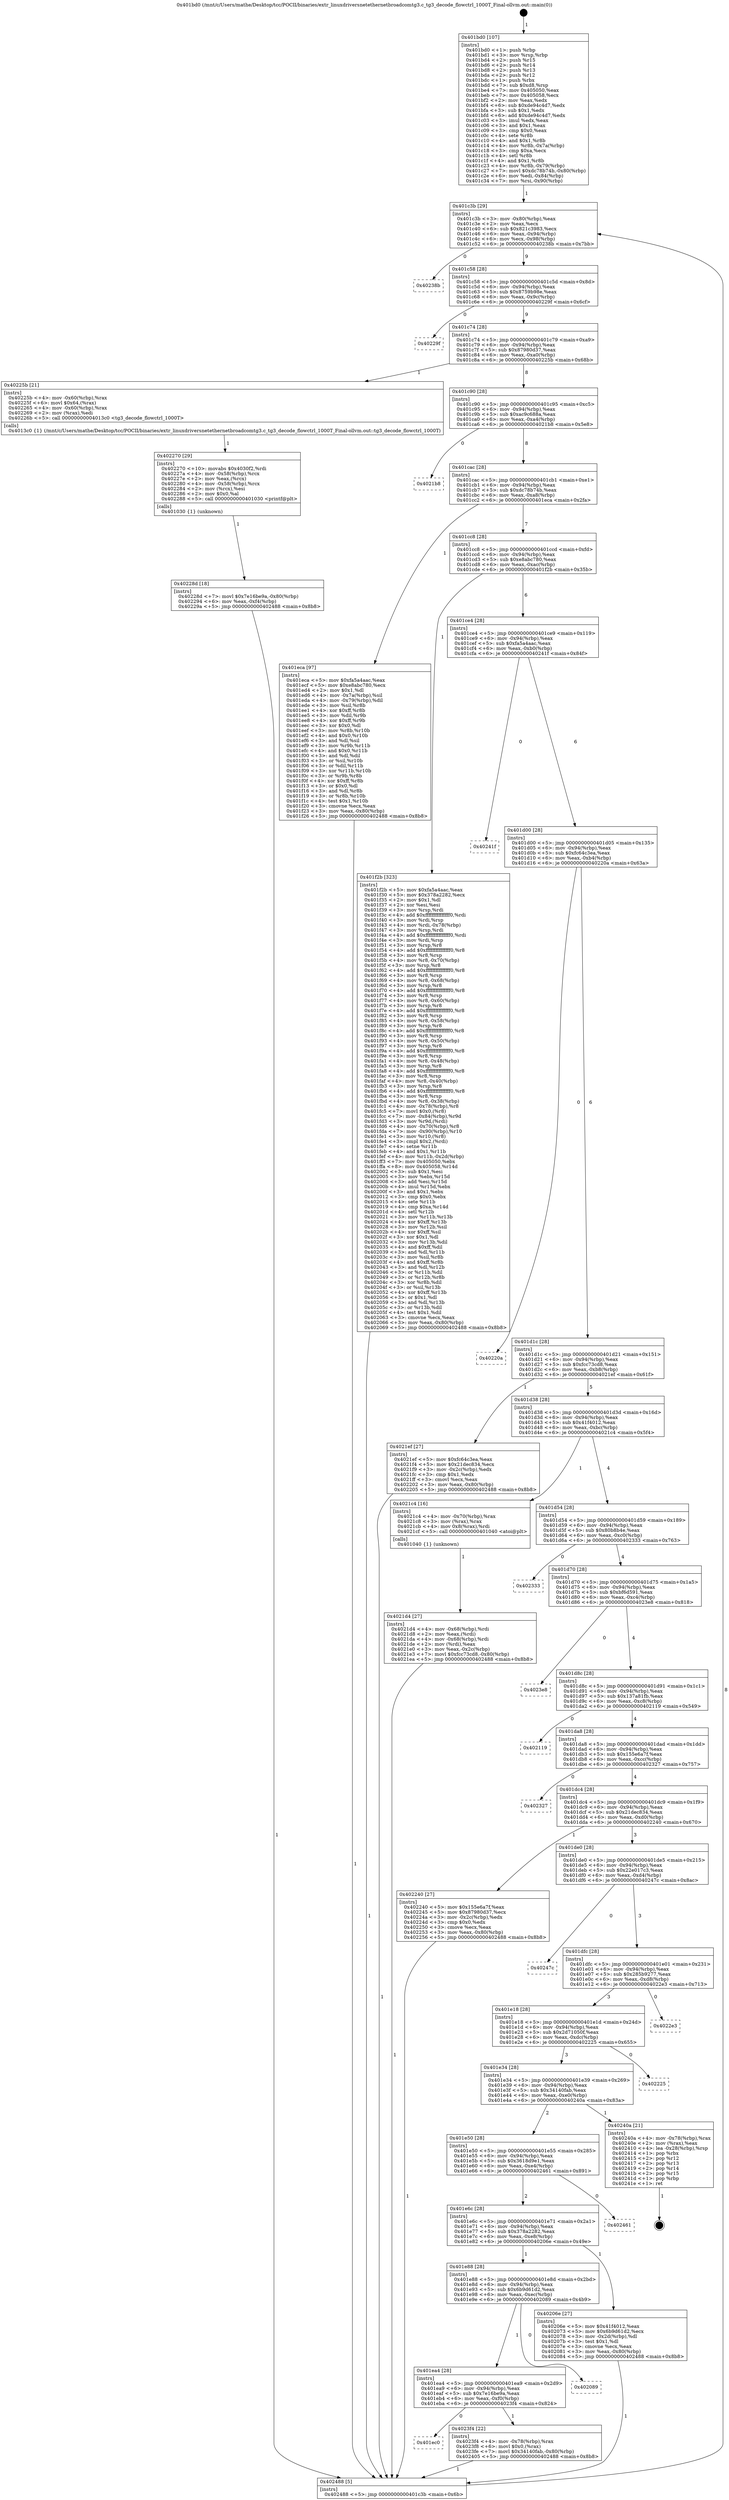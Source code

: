 digraph "0x401bd0" {
  label = "0x401bd0 (/mnt/c/Users/mathe/Desktop/tcc/POCII/binaries/extr_linuxdriversnetethernetbroadcomtg3.c_tg3_decode_flowctrl_1000T_Final-ollvm.out::main(0))"
  labelloc = "t"
  node[shape=record]

  Entry [label="",width=0.3,height=0.3,shape=circle,fillcolor=black,style=filled]
  "0x401c3b" [label="{
     0x401c3b [29]\l
     | [instrs]\l
     &nbsp;&nbsp;0x401c3b \<+3\>: mov -0x80(%rbp),%eax\l
     &nbsp;&nbsp;0x401c3e \<+2\>: mov %eax,%ecx\l
     &nbsp;&nbsp;0x401c40 \<+6\>: sub $0x821c3983,%ecx\l
     &nbsp;&nbsp;0x401c46 \<+6\>: mov %eax,-0x94(%rbp)\l
     &nbsp;&nbsp;0x401c4c \<+6\>: mov %ecx,-0x98(%rbp)\l
     &nbsp;&nbsp;0x401c52 \<+6\>: je 000000000040238b \<main+0x7bb\>\l
  }"]
  "0x40238b" [label="{
     0x40238b\l
  }", style=dashed]
  "0x401c58" [label="{
     0x401c58 [28]\l
     | [instrs]\l
     &nbsp;&nbsp;0x401c58 \<+5\>: jmp 0000000000401c5d \<main+0x8d\>\l
     &nbsp;&nbsp;0x401c5d \<+6\>: mov -0x94(%rbp),%eax\l
     &nbsp;&nbsp;0x401c63 \<+5\>: sub $0x8759b98e,%eax\l
     &nbsp;&nbsp;0x401c68 \<+6\>: mov %eax,-0x9c(%rbp)\l
     &nbsp;&nbsp;0x401c6e \<+6\>: je 000000000040229f \<main+0x6cf\>\l
  }"]
  Exit [label="",width=0.3,height=0.3,shape=circle,fillcolor=black,style=filled,peripheries=2]
  "0x40229f" [label="{
     0x40229f\l
  }", style=dashed]
  "0x401c74" [label="{
     0x401c74 [28]\l
     | [instrs]\l
     &nbsp;&nbsp;0x401c74 \<+5\>: jmp 0000000000401c79 \<main+0xa9\>\l
     &nbsp;&nbsp;0x401c79 \<+6\>: mov -0x94(%rbp),%eax\l
     &nbsp;&nbsp;0x401c7f \<+5\>: sub $0x87980d37,%eax\l
     &nbsp;&nbsp;0x401c84 \<+6\>: mov %eax,-0xa0(%rbp)\l
     &nbsp;&nbsp;0x401c8a \<+6\>: je 000000000040225b \<main+0x68b\>\l
  }"]
  "0x401ec0" [label="{
     0x401ec0\l
  }", style=dashed]
  "0x40225b" [label="{
     0x40225b [21]\l
     | [instrs]\l
     &nbsp;&nbsp;0x40225b \<+4\>: mov -0x60(%rbp),%rax\l
     &nbsp;&nbsp;0x40225f \<+6\>: movl $0x64,(%rax)\l
     &nbsp;&nbsp;0x402265 \<+4\>: mov -0x60(%rbp),%rax\l
     &nbsp;&nbsp;0x402269 \<+2\>: mov (%rax),%edi\l
     &nbsp;&nbsp;0x40226b \<+5\>: call 00000000004013c0 \<tg3_decode_flowctrl_1000T\>\l
     | [calls]\l
     &nbsp;&nbsp;0x4013c0 \{1\} (/mnt/c/Users/mathe/Desktop/tcc/POCII/binaries/extr_linuxdriversnetethernetbroadcomtg3.c_tg3_decode_flowctrl_1000T_Final-ollvm.out::tg3_decode_flowctrl_1000T)\l
  }"]
  "0x401c90" [label="{
     0x401c90 [28]\l
     | [instrs]\l
     &nbsp;&nbsp;0x401c90 \<+5\>: jmp 0000000000401c95 \<main+0xc5\>\l
     &nbsp;&nbsp;0x401c95 \<+6\>: mov -0x94(%rbp),%eax\l
     &nbsp;&nbsp;0x401c9b \<+5\>: sub $0xac9c688a,%eax\l
     &nbsp;&nbsp;0x401ca0 \<+6\>: mov %eax,-0xa4(%rbp)\l
     &nbsp;&nbsp;0x401ca6 \<+6\>: je 00000000004021b8 \<main+0x5e8\>\l
  }"]
  "0x4023f4" [label="{
     0x4023f4 [22]\l
     | [instrs]\l
     &nbsp;&nbsp;0x4023f4 \<+4\>: mov -0x78(%rbp),%rax\l
     &nbsp;&nbsp;0x4023f8 \<+6\>: movl $0x0,(%rax)\l
     &nbsp;&nbsp;0x4023fe \<+7\>: movl $0x34140fab,-0x80(%rbp)\l
     &nbsp;&nbsp;0x402405 \<+5\>: jmp 0000000000402488 \<main+0x8b8\>\l
  }"]
  "0x4021b8" [label="{
     0x4021b8\l
  }", style=dashed]
  "0x401cac" [label="{
     0x401cac [28]\l
     | [instrs]\l
     &nbsp;&nbsp;0x401cac \<+5\>: jmp 0000000000401cb1 \<main+0xe1\>\l
     &nbsp;&nbsp;0x401cb1 \<+6\>: mov -0x94(%rbp),%eax\l
     &nbsp;&nbsp;0x401cb7 \<+5\>: sub $0xdc78b74b,%eax\l
     &nbsp;&nbsp;0x401cbc \<+6\>: mov %eax,-0xa8(%rbp)\l
     &nbsp;&nbsp;0x401cc2 \<+6\>: je 0000000000401eca \<main+0x2fa\>\l
  }"]
  "0x401ea4" [label="{
     0x401ea4 [28]\l
     | [instrs]\l
     &nbsp;&nbsp;0x401ea4 \<+5\>: jmp 0000000000401ea9 \<main+0x2d9\>\l
     &nbsp;&nbsp;0x401ea9 \<+6\>: mov -0x94(%rbp),%eax\l
     &nbsp;&nbsp;0x401eaf \<+5\>: sub $0x7e16be9a,%eax\l
     &nbsp;&nbsp;0x401eb4 \<+6\>: mov %eax,-0xf0(%rbp)\l
     &nbsp;&nbsp;0x401eba \<+6\>: je 00000000004023f4 \<main+0x824\>\l
  }"]
  "0x401eca" [label="{
     0x401eca [97]\l
     | [instrs]\l
     &nbsp;&nbsp;0x401eca \<+5\>: mov $0xfa5a4aac,%eax\l
     &nbsp;&nbsp;0x401ecf \<+5\>: mov $0xe8abc780,%ecx\l
     &nbsp;&nbsp;0x401ed4 \<+2\>: mov $0x1,%dl\l
     &nbsp;&nbsp;0x401ed6 \<+4\>: mov -0x7a(%rbp),%sil\l
     &nbsp;&nbsp;0x401eda \<+4\>: mov -0x79(%rbp),%dil\l
     &nbsp;&nbsp;0x401ede \<+3\>: mov %sil,%r8b\l
     &nbsp;&nbsp;0x401ee1 \<+4\>: xor $0xff,%r8b\l
     &nbsp;&nbsp;0x401ee5 \<+3\>: mov %dil,%r9b\l
     &nbsp;&nbsp;0x401ee8 \<+4\>: xor $0xff,%r9b\l
     &nbsp;&nbsp;0x401eec \<+3\>: xor $0x0,%dl\l
     &nbsp;&nbsp;0x401eef \<+3\>: mov %r8b,%r10b\l
     &nbsp;&nbsp;0x401ef2 \<+4\>: and $0x0,%r10b\l
     &nbsp;&nbsp;0x401ef6 \<+3\>: and %dl,%sil\l
     &nbsp;&nbsp;0x401ef9 \<+3\>: mov %r9b,%r11b\l
     &nbsp;&nbsp;0x401efc \<+4\>: and $0x0,%r11b\l
     &nbsp;&nbsp;0x401f00 \<+3\>: and %dl,%dil\l
     &nbsp;&nbsp;0x401f03 \<+3\>: or %sil,%r10b\l
     &nbsp;&nbsp;0x401f06 \<+3\>: or %dil,%r11b\l
     &nbsp;&nbsp;0x401f09 \<+3\>: xor %r11b,%r10b\l
     &nbsp;&nbsp;0x401f0c \<+3\>: or %r9b,%r8b\l
     &nbsp;&nbsp;0x401f0f \<+4\>: xor $0xff,%r8b\l
     &nbsp;&nbsp;0x401f13 \<+3\>: or $0x0,%dl\l
     &nbsp;&nbsp;0x401f16 \<+3\>: and %dl,%r8b\l
     &nbsp;&nbsp;0x401f19 \<+3\>: or %r8b,%r10b\l
     &nbsp;&nbsp;0x401f1c \<+4\>: test $0x1,%r10b\l
     &nbsp;&nbsp;0x401f20 \<+3\>: cmovne %ecx,%eax\l
     &nbsp;&nbsp;0x401f23 \<+3\>: mov %eax,-0x80(%rbp)\l
     &nbsp;&nbsp;0x401f26 \<+5\>: jmp 0000000000402488 \<main+0x8b8\>\l
  }"]
  "0x401cc8" [label="{
     0x401cc8 [28]\l
     | [instrs]\l
     &nbsp;&nbsp;0x401cc8 \<+5\>: jmp 0000000000401ccd \<main+0xfd\>\l
     &nbsp;&nbsp;0x401ccd \<+6\>: mov -0x94(%rbp),%eax\l
     &nbsp;&nbsp;0x401cd3 \<+5\>: sub $0xe8abc780,%eax\l
     &nbsp;&nbsp;0x401cd8 \<+6\>: mov %eax,-0xac(%rbp)\l
     &nbsp;&nbsp;0x401cde \<+6\>: je 0000000000401f2b \<main+0x35b\>\l
  }"]
  "0x402488" [label="{
     0x402488 [5]\l
     | [instrs]\l
     &nbsp;&nbsp;0x402488 \<+5\>: jmp 0000000000401c3b \<main+0x6b\>\l
  }"]
  "0x401bd0" [label="{
     0x401bd0 [107]\l
     | [instrs]\l
     &nbsp;&nbsp;0x401bd0 \<+1\>: push %rbp\l
     &nbsp;&nbsp;0x401bd1 \<+3\>: mov %rsp,%rbp\l
     &nbsp;&nbsp;0x401bd4 \<+2\>: push %r15\l
     &nbsp;&nbsp;0x401bd6 \<+2\>: push %r14\l
     &nbsp;&nbsp;0x401bd8 \<+2\>: push %r13\l
     &nbsp;&nbsp;0x401bda \<+2\>: push %r12\l
     &nbsp;&nbsp;0x401bdc \<+1\>: push %rbx\l
     &nbsp;&nbsp;0x401bdd \<+7\>: sub $0xd8,%rsp\l
     &nbsp;&nbsp;0x401be4 \<+7\>: mov 0x405050,%eax\l
     &nbsp;&nbsp;0x401beb \<+7\>: mov 0x405058,%ecx\l
     &nbsp;&nbsp;0x401bf2 \<+2\>: mov %eax,%edx\l
     &nbsp;&nbsp;0x401bf4 \<+6\>: sub $0xde94c4d7,%edx\l
     &nbsp;&nbsp;0x401bfa \<+3\>: sub $0x1,%edx\l
     &nbsp;&nbsp;0x401bfd \<+6\>: add $0xde94c4d7,%edx\l
     &nbsp;&nbsp;0x401c03 \<+3\>: imul %edx,%eax\l
     &nbsp;&nbsp;0x401c06 \<+3\>: and $0x1,%eax\l
     &nbsp;&nbsp;0x401c09 \<+3\>: cmp $0x0,%eax\l
     &nbsp;&nbsp;0x401c0c \<+4\>: sete %r8b\l
     &nbsp;&nbsp;0x401c10 \<+4\>: and $0x1,%r8b\l
     &nbsp;&nbsp;0x401c14 \<+4\>: mov %r8b,-0x7a(%rbp)\l
     &nbsp;&nbsp;0x401c18 \<+3\>: cmp $0xa,%ecx\l
     &nbsp;&nbsp;0x401c1b \<+4\>: setl %r8b\l
     &nbsp;&nbsp;0x401c1f \<+4\>: and $0x1,%r8b\l
     &nbsp;&nbsp;0x401c23 \<+4\>: mov %r8b,-0x79(%rbp)\l
     &nbsp;&nbsp;0x401c27 \<+7\>: movl $0xdc78b74b,-0x80(%rbp)\l
     &nbsp;&nbsp;0x401c2e \<+6\>: mov %edi,-0x84(%rbp)\l
     &nbsp;&nbsp;0x401c34 \<+7\>: mov %rsi,-0x90(%rbp)\l
  }"]
  "0x402089" [label="{
     0x402089\l
  }", style=dashed]
  "0x401f2b" [label="{
     0x401f2b [323]\l
     | [instrs]\l
     &nbsp;&nbsp;0x401f2b \<+5\>: mov $0xfa5a4aac,%eax\l
     &nbsp;&nbsp;0x401f30 \<+5\>: mov $0x378a2282,%ecx\l
     &nbsp;&nbsp;0x401f35 \<+2\>: mov $0x1,%dl\l
     &nbsp;&nbsp;0x401f37 \<+2\>: xor %esi,%esi\l
     &nbsp;&nbsp;0x401f39 \<+3\>: mov %rsp,%rdi\l
     &nbsp;&nbsp;0x401f3c \<+4\>: add $0xfffffffffffffff0,%rdi\l
     &nbsp;&nbsp;0x401f40 \<+3\>: mov %rdi,%rsp\l
     &nbsp;&nbsp;0x401f43 \<+4\>: mov %rdi,-0x78(%rbp)\l
     &nbsp;&nbsp;0x401f47 \<+3\>: mov %rsp,%rdi\l
     &nbsp;&nbsp;0x401f4a \<+4\>: add $0xfffffffffffffff0,%rdi\l
     &nbsp;&nbsp;0x401f4e \<+3\>: mov %rdi,%rsp\l
     &nbsp;&nbsp;0x401f51 \<+3\>: mov %rsp,%r8\l
     &nbsp;&nbsp;0x401f54 \<+4\>: add $0xfffffffffffffff0,%r8\l
     &nbsp;&nbsp;0x401f58 \<+3\>: mov %r8,%rsp\l
     &nbsp;&nbsp;0x401f5b \<+4\>: mov %r8,-0x70(%rbp)\l
     &nbsp;&nbsp;0x401f5f \<+3\>: mov %rsp,%r8\l
     &nbsp;&nbsp;0x401f62 \<+4\>: add $0xfffffffffffffff0,%r8\l
     &nbsp;&nbsp;0x401f66 \<+3\>: mov %r8,%rsp\l
     &nbsp;&nbsp;0x401f69 \<+4\>: mov %r8,-0x68(%rbp)\l
     &nbsp;&nbsp;0x401f6d \<+3\>: mov %rsp,%r8\l
     &nbsp;&nbsp;0x401f70 \<+4\>: add $0xfffffffffffffff0,%r8\l
     &nbsp;&nbsp;0x401f74 \<+3\>: mov %r8,%rsp\l
     &nbsp;&nbsp;0x401f77 \<+4\>: mov %r8,-0x60(%rbp)\l
     &nbsp;&nbsp;0x401f7b \<+3\>: mov %rsp,%r8\l
     &nbsp;&nbsp;0x401f7e \<+4\>: add $0xfffffffffffffff0,%r8\l
     &nbsp;&nbsp;0x401f82 \<+3\>: mov %r8,%rsp\l
     &nbsp;&nbsp;0x401f85 \<+4\>: mov %r8,-0x58(%rbp)\l
     &nbsp;&nbsp;0x401f89 \<+3\>: mov %rsp,%r8\l
     &nbsp;&nbsp;0x401f8c \<+4\>: add $0xfffffffffffffff0,%r8\l
     &nbsp;&nbsp;0x401f90 \<+3\>: mov %r8,%rsp\l
     &nbsp;&nbsp;0x401f93 \<+4\>: mov %r8,-0x50(%rbp)\l
     &nbsp;&nbsp;0x401f97 \<+3\>: mov %rsp,%r8\l
     &nbsp;&nbsp;0x401f9a \<+4\>: add $0xfffffffffffffff0,%r8\l
     &nbsp;&nbsp;0x401f9e \<+3\>: mov %r8,%rsp\l
     &nbsp;&nbsp;0x401fa1 \<+4\>: mov %r8,-0x48(%rbp)\l
     &nbsp;&nbsp;0x401fa5 \<+3\>: mov %rsp,%r8\l
     &nbsp;&nbsp;0x401fa8 \<+4\>: add $0xfffffffffffffff0,%r8\l
     &nbsp;&nbsp;0x401fac \<+3\>: mov %r8,%rsp\l
     &nbsp;&nbsp;0x401faf \<+4\>: mov %r8,-0x40(%rbp)\l
     &nbsp;&nbsp;0x401fb3 \<+3\>: mov %rsp,%r8\l
     &nbsp;&nbsp;0x401fb6 \<+4\>: add $0xfffffffffffffff0,%r8\l
     &nbsp;&nbsp;0x401fba \<+3\>: mov %r8,%rsp\l
     &nbsp;&nbsp;0x401fbd \<+4\>: mov %r8,-0x38(%rbp)\l
     &nbsp;&nbsp;0x401fc1 \<+4\>: mov -0x78(%rbp),%r8\l
     &nbsp;&nbsp;0x401fc5 \<+7\>: movl $0x0,(%r8)\l
     &nbsp;&nbsp;0x401fcc \<+7\>: mov -0x84(%rbp),%r9d\l
     &nbsp;&nbsp;0x401fd3 \<+3\>: mov %r9d,(%rdi)\l
     &nbsp;&nbsp;0x401fd6 \<+4\>: mov -0x70(%rbp),%r8\l
     &nbsp;&nbsp;0x401fda \<+7\>: mov -0x90(%rbp),%r10\l
     &nbsp;&nbsp;0x401fe1 \<+3\>: mov %r10,(%r8)\l
     &nbsp;&nbsp;0x401fe4 \<+3\>: cmpl $0x2,(%rdi)\l
     &nbsp;&nbsp;0x401fe7 \<+4\>: setne %r11b\l
     &nbsp;&nbsp;0x401feb \<+4\>: and $0x1,%r11b\l
     &nbsp;&nbsp;0x401fef \<+4\>: mov %r11b,-0x2d(%rbp)\l
     &nbsp;&nbsp;0x401ff3 \<+7\>: mov 0x405050,%ebx\l
     &nbsp;&nbsp;0x401ffa \<+8\>: mov 0x405058,%r14d\l
     &nbsp;&nbsp;0x402002 \<+3\>: sub $0x1,%esi\l
     &nbsp;&nbsp;0x402005 \<+3\>: mov %ebx,%r15d\l
     &nbsp;&nbsp;0x402008 \<+3\>: add %esi,%r15d\l
     &nbsp;&nbsp;0x40200b \<+4\>: imul %r15d,%ebx\l
     &nbsp;&nbsp;0x40200f \<+3\>: and $0x1,%ebx\l
     &nbsp;&nbsp;0x402012 \<+3\>: cmp $0x0,%ebx\l
     &nbsp;&nbsp;0x402015 \<+4\>: sete %r11b\l
     &nbsp;&nbsp;0x402019 \<+4\>: cmp $0xa,%r14d\l
     &nbsp;&nbsp;0x40201d \<+4\>: setl %r12b\l
     &nbsp;&nbsp;0x402021 \<+3\>: mov %r11b,%r13b\l
     &nbsp;&nbsp;0x402024 \<+4\>: xor $0xff,%r13b\l
     &nbsp;&nbsp;0x402028 \<+3\>: mov %r12b,%sil\l
     &nbsp;&nbsp;0x40202b \<+4\>: xor $0xff,%sil\l
     &nbsp;&nbsp;0x40202f \<+3\>: xor $0x1,%dl\l
     &nbsp;&nbsp;0x402032 \<+3\>: mov %r13b,%dil\l
     &nbsp;&nbsp;0x402035 \<+4\>: and $0xff,%dil\l
     &nbsp;&nbsp;0x402039 \<+3\>: and %dl,%r11b\l
     &nbsp;&nbsp;0x40203c \<+3\>: mov %sil,%r8b\l
     &nbsp;&nbsp;0x40203f \<+4\>: and $0xff,%r8b\l
     &nbsp;&nbsp;0x402043 \<+3\>: and %dl,%r12b\l
     &nbsp;&nbsp;0x402046 \<+3\>: or %r11b,%dil\l
     &nbsp;&nbsp;0x402049 \<+3\>: or %r12b,%r8b\l
     &nbsp;&nbsp;0x40204c \<+3\>: xor %r8b,%dil\l
     &nbsp;&nbsp;0x40204f \<+3\>: or %sil,%r13b\l
     &nbsp;&nbsp;0x402052 \<+4\>: xor $0xff,%r13b\l
     &nbsp;&nbsp;0x402056 \<+3\>: or $0x1,%dl\l
     &nbsp;&nbsp;0x402059 \<+3\>: and %dl,%r13b\l
     &nbsp;&nbsp;0x40205c \<+3\>: or %r13b,%dil\l
     &nbsp;&nbsp;0x40205f \<+4\>: test $0x1,%dil\l
     &nbsp;&nbsp;0x402063 \<+3\>: cmovne %ecx,%eax\l
     &nbsp;&nbsp;0x402066 \<+3\>: mov %eax,-0x80(%rbp)\l
     &nbsp;&nbsp;0x402069 \<+5\>: jmp 0000000000402488 \<main+0x8b8\>\l
  }"]
  "0x401ce4" [label="{
     0x401ce4 [28]\l
     | [instrs]\l
     &nbsp;&nbsp;0x401ce4 \<+5\>: jmp 0000000000401ce9 \<main+0x119\>\l
     &nbsp;&nbsp;0x401ce9 \<+6\>: mov -0x94(%rbp),%eax\l
     &nbsp;&nbsp;0x401cef \<+5\>: sub $0xfa5a4aac,%eax\l
     &nbsp;&nbsp;0x401cf4 \<+6\>: mov %eax,-0xb0(%rbp)\l
     &nbsp;&nbsp;0x401cfa \<+6\>: je 000000000040241f \<main+0x84f\>\l
  }"]
  "0x40228d" [label="{
     0x40228d [18]\l
     | [instrs]\l
     &nbsp;&nbsp;0x40228d \<+7\>: movl $0x7e16be9a,-0x80(%rbp)\l
     &nbsp;&nbsp;0x402294 \<+6\>: mov %eax,-0xf4(%rbp)\l
     &nbsp;&nbsp;0x40229a \<+5\>: jmp 0000000000402488 \<main+0x8b8\>\l
  }"]
  "0x402270" [label="{
     0x402270 [29]\l
     | [instrs]\l
     &nbsp;&nbsp;0x402270 \<+10\>: movabs $0x4030f2,%rdi\l
     &nbsp;&nbsp;0x40227a \<+4\>: mov -0x58(%rbp),%rcx\l
     &nbsp;&nbsp;0x40227e \<+2\>: mov %eax,(%rcx)\l
     &nbsp;&nbsp;0x402280 \<+4\>: mov -0x58(%rbp),%rcx\l
     &nbsp;&nbsp;0x402284 \<+2\>: mov (%rcx),%esi\l
     &nbsp;&nbsp;0x402286 \<+2\>: mov $0x0,%al\l
     &nbsp;&nbsp;0x402288 \<+5\>: call 0000000000401030 \<printf@plt\>\l
     | [calls]\l
     &nbsp;&nbsp;0x401030 \{1\} (unknown)\l
  }"]
  "0x40241f" [label="{
     0x40241f\l
  }", style=dashed]
  "0x401d00" [label="{
     0x401d00 [28]\l
     | [instrs]\l
     &nbsp;&nbsp;0x401d00 \<+5\>: jmp 0000000000401d05 \<main+0x135\>\l
     &nbsp;&nbsp;0x401d05 \<+6\>: mov -0x94(%rbp),%eax\l
     &nbsp;&nbsp;0x401d0b \<+5\>: sub $0xfc64c3ea,%eax\l
     &nbsp;&nbsp;0x401d10 \<+6\>: mov %eax,-0xb4(%rbp)\l
     &nbsp;&nbsp;0x401d16 \<+6\>: je 000000000040220a \<main+0x63a\>\l
  }"]
  "0x4021d4" [label="{
     0x4021d4 [27]\l
     | [instrs]\l
     &nbsp;&nbsp;0x4021d4 \<+4\>: mov -0x68(%rbp),%rdi\l
     &nbsp;&nbsp;0x4021d8 \<+2\>: mov %eax,(%rdi)\l
     &nbsp;&nbsp;0x4021da \<+4\>: mov -0x68(%rbp),%rdi\l
     &nbsp;&nbsp;0x4021de \<+2\>: mov (%rdi),%eax\l
     &nbsp;&nbsp;0x4021e0 \<+3\>: mov %eax,-0x2c(%rbp)\l
     &nbsp;&nbsp;0x4021e3 \<+7\>: movl $0xfcc73cd8,-0x80(%rbp)\l
     &nbsp;&nbsp;0x4021ea \<+5\>: jmp 0000000000402488 \<main+0x8b8\>\l
  }"]
  "0x40220a" [label="{
     0x40220a\l
  }", style=dashed]
  "0x401d1c" [label="{
     0x401d1c [28]\l
     | [instrs]\l
     &nbsp;&nbsp;0x401d1c \<+5\>: jmp 0000000000401d21 \<main+0x151\>\l
     &nbsp;&nbsp;0x401d21 \<+6\>: mov -0x94(%rbp),%eax\l
     &nbsp;&nbsp;0x401d27 \<+5\>: sub $0xfcc73cd8,%eax\l
     &nbsp;&nbsp;0x401d2c \<+6\>: mov %eax,-0xb8(%rbp)\l
     &nbsp;&nbsp;0x401d32 \<+6\>: je 00000000004021ef \<main+0x61f\>\l
  }"]
  "0x401e88" [label="{
     0x401e88 [28]\l
     | [instrs]\l
     &nbsp;&nbsp;0x401e88 \<+5\>: jmp 0000000000401e8d \<main+0x2bd\>\l
     &nbsp;&nbsp;0x401e8d \<+6\>: mov -0x94(%rbp),%eax\l
     &nbsp;&nbsp;0x401e93 \<+5\>: sub $0x6b9d61d2,%eax\l
     &nbsp;&nbsp;0x401e98 \<+6\>: mov %eax,-0xec(%rbp)\l
     &nbsp;&nbsp;0x401e9e \<+6\>: je 0000000000402089 \<main+0x4b9\>\l
  }"]
  "0x4021ef" [label="{
     0x4021ef [27]\l
     | [instrs]\l
     &nbsp;&nbsp;0x4021ef \<+5\>: mov $0xfc64c3ea,%eax\l
     &nbsp;&nbsp;0x4021f4 \<+5\>: mov $0x21dec834,%ecx\l
     &nbsp;&nbsp;0x4021f9 \<+3\>: mov -0x2c(%rbp),%edx\l
     &nbsp;&nbsp;0x4021fc \<+3\>: cmp $0x1,%edx\l
     &nbsp;&nbsp;0x4021ff \<+3\>: cmovl %ecx,%eax\l
     &nbsp;&nbsp;0x402202 \<+3\>: mov %eax,-0x80(%rbp)\l
     &nbsp;&nbsp;0x402205 \<+5\>: jmp 0000000000402488 \<main+0x8b8\>\l
  }"]
  "0x401d38" [label="{
     0x401d38 [28]\l
     | [instrs]\l
     &nbsp;&nbsp;0x401d38 \<+5\>: jmp 0000000000401d3d \<main+0x16d\>\l
     &nbsp;&nbsp;0x401d3d \<+6\>: mov -0x94(%rbp),%eax\l
     &nbsp;&nbsp;0x401d43 \<+5\>: sub $0x41f4012,%eax\l
     &nbsp;&nbsp;0x401d48 \<+6\>: mov %eax,-0xbc(%rbp)\l
     &nbsp;&nbsp;0x401d4e \<+6\>: je 00000000004021c4 \<main+0x5f4\>\l
  }"]
  "0x40206e" [label="{
     0x40206e [27]\l
     | [instrs]\l
     &nbsp;&nbsp;0x40206e \<+5\>: mov $0x41f4012,%eax\l
     &nbsp;&nbsp;0x402073 \<+5\>: mov $0x6b9d61d2,%ecx\l
     &nbsp;&nbsp;0x402078 \<+3\>: mov -0x2d(%rbp),%dl\l
     &nbsp;&nbsp;0x40207b \<+3\>: test $0x1,%dl\l
     &nbsp;&nbsp;0x40207e \<+3\>: cmovne %ecx,%eax\l
     &nbsp;&nbsp;0x402081 \<+3\>: mov %eax,-0x80(%rbp)\l
     &nbsp;&nbsp;0x402084 \<+5\>: jmp 0000000000402488 \<main+0x8b8\>\l
  }"]
  "0x4021c4" [label="{
     0x4021c4 [16]\l
     | [instrs]\l
     &nbsp;&nbsp;0x4021c4 \<+4\>: mov -0x70(%rbp),%rax\l
     &nbsp;&nbsp;0x4021c8 \<+3\>: mov (%rax),%rax\l
     &nbsp;&nbsp;0x4021cb \<+4\>: mov 0x8(%rax),%rdi\l
     &nbsp;&nbsp;0x4021cf \<+5\>: call 0000000000401040 \<atoi@plt\>\l
     | [calls]\l
     &nbsp;&nbsp;0x401040 \{1\} (unknown)\l
  }"]
  "0x401d54" [label="{
     0x401d54 [28]\l
     | [instrs]\l
     &nbsp;&nbsp;0x401d54 \<+5\>: jmp 0000000000401d59 \<main+0x189\>\l
     &nbsp;&nbsp;0x401d59 \<+6\>: mov -0x94(%rbp),%eax\l
     &nbsp;&nbsp;0x401d5f \<+5\>: sub $0x80b8b4e,%eax\l
     &nbsp;&nbsp;0x401d64 \<+6\>: mov %eax,-0xc0(%rbp)\l
     &nbsp;&nbsp;0x401d6a \<+6\>: je 0000000000402333 \<main+0x763\>\l
  }"]
  "0x401e6c" [label="{
     0x401e6c [28]\l
     | [instrs]\l
     &nbsp;&nbsp;0x401e6c \<+5\>: jmp 0000000000401e71 \<main+0x2a1\>\l
     &nbsp;&nbsp;0x401e71 \<+6\>: mov -0x94(%rbp),%eax\l
     &nbsp;&nbsp;0x401e77 \<+5\>: sub $0x378a2282,%eax\l
     &nbsp;&nbsp;0x401e7c \<+6\>: mov %eax,-0xe8(%rbp)\l
     &nbsp;&nbsp;0x401e82 \<+6\>: je 000000000040206e \<main+0x49e\>\l
  }"]
  "0x402333" [label="{
     0x402333\l
  }", style=dashed]
  "0x401d70" [label="{
     0x401d70 [28]\l
     | [instrs]\l
     &nbsp;&nbsp;0x401d70 \<+5\>: jmp 0000000000401d75 \<main+0x1a5\>\l
     &nbsp;&nbsp;0x401d75 \<+6\>: mov -0x94(%rbp),%eax\l
     &nbsp;&nbsp;0x401d7b \<+5\>: sub $0xbf6d591,%eax\l
     &nbsp;&nbsp;0x401d80 \<+6\>: mov %eax,-0xc4(%rbp)\l
     &nbsp;&nbsp;0x401d86 \<+6\>: je 00000000004023e8 \<main+0x818\>\l
  }"]
  "0x402461" [label="{
     0x402461\l
  }", style=dashed]
  "0x4023e8" [label="{
     0x4023e8\l
  }", style=dashed]
  "0x401d8c" [label="{
     0x401d8c [28]\l
     | [instrs]\l
     &nbsp;&nbsp;0x401d8c \<+5\>: jmp 0000000000401d91 \<main+0x1c1\>\l
     &nbsp;&nbsp;0x401d91 \<+6\>: mov -0x94(%rbp),%eax\l
     &nbsp;&nbsp;0x401d97 \<+5\>: sub $0x137a81fb,%eax\l
     &nbsp;&nbsp;0x401d9c \<+6\>: mov %eax,-0xc8(%rbp)\l
     &nbsp;&nbsp;0x401da2 \<+6\>: je 0000000000402119 \<main+0x549\>\l
  }"]
  "0x401e50" [label="{
     0x401e50 [28]\l
     | [instrs]\l
     &nbsp;&nbsp;0x401e50 \<+5\>: jmp 0000000000401e55 \<main+0x285\>\l
     &nbsp;&nbsp;0x401e55 \<+6\>: mov -0x94(%rbp),%eax\l
     &nbsp;&nbsp;0x401e5b \<+5\>: sub $0x3618d9e1,%eax\l
     &nbsp;&nbsp;0x401e60 \<+6\>: mov %eax,-0xe4(%rbp)\l
     &nbsp;&nbsp;0x401e66 \<+6\>: je 0000000000402461 \<main+0x891\>\l
  }"]
  "0x402119" [label="{
     0x402119\l
  }", style=dashed]
  "0x401da8" [label="{
     0x401da8 [28]\l
     | [instrs]\l
     &nbsp;&nbsp;0x401da8 \<+5\>: jmp 0000000000401dad \<main+0x1dd\>\l
     &nbsp;&nbsp;0x401dad \<+6\>: mov -0x94(%rbp),%eax\l
     &nbsp;&nbsp;0x401db3 \<+5\>: sub $0x155e6a7f,%eax\l
     &nbsp;&nbsp;0x401db8 \<+6\>: mov %eax,-0xcc(%rbp)\l
     &nbsp;&nbsp;0x401dbe \<+6\>: je 0000000000402327 \<main+0x757\>\l
  }"]
  "0x40240a" [label="{
     0x40240a [21]\l
     | [instrs]\l
     &nbsp;&nbsp;0x40240a \<+4\>: mov -0x78(%rbp),%rax\l
     &nbsp;&nbsp;0x40240e \<+2\>: mov (%rax),%eax\l
     &nbsp;&nbsp;0x402410 \<+4\>: lea -0x28(%rbp),%rsp\l
     &nbsp;&nbsp;0x402414 \<+1\>: pop %rbx\l
     &nbsp;&nbsp;0x402415 \<+2\>: pop %r12\l
     &nbsp;&nbsp;0x402417 \<+2\>: pop %r13\l
     &nbsp;&nbsp;0x402419 \<+2\>: pop %r14\l
     &nbsp;&nbsp;0x40241b \<+2\>: pop %r15\l
     &nbsp;&nbsp;0x40241d \<+1\>: pop %rbp\l
     &nbsp;&nbsp;0x40241e \<+1\>: ret\l
  }"]
  "0x402327" [label="{
     0x402327\l
  }", style=dashed]
  "0x401dc4" [label="{
     0x401dc4 [28]\l
     | [instrs]\l
     &nbsp;&nbsp;0x401dc4 \<+5\>: jmp 0000000000401dc9 \<main+0x1f9\>\l
     &nbsp;&nbsp;0x401dc9 \<+6\>: mov -0x94(%rbp),%eax\l
     &nbsp;&nbsp;0x401dcf \<+5\>: sub $0x21dec834,%eax\l
     &nbsp;&nbsp;0x401dd4 \<+6\>: mov %eax,-0xd0(%rbp)\l
     &nbsp;&nbsp;0x401dda \<+6\>: je 0000000000402240 \<main+0x670\>\l
  }"]
  "0x401e34" [label="{
     0x401e34 [28]\l
     | [instrs]\l
     &nbsp;&nbsp;0x401e34 \<+5\>: jmp 0000000000401e39 \<main+0x269\>\l
     &nbsp;&nbsp;0x401e39 \<+6\>: mov -0x94(%rbp),%eax\l
     &nbsp;&nbsp;0x401e3f \<+5\>: sub $0x34140fab,%eax\l
     &nbsp;&nbsp;0x401e44 \<+6\>: mov %eax,-0xe0(%rbp)\l
     &nbsp;&nbsp;0x401e4a \<+6\>: je 000000000040240a \<main+0x83a\>\l
  }"]
  "0x402240" [label="{
     0x402240 [27]\l
     | [instrs]\l
     &nbsp;&nbsp;0x402240 \<+5\>: mov $0x155e6a7f,%eax\l
     &nbsp;&nbsp;0x402245 \<+5\>: mov $0x87980d37,%ecx\l
     &nbsp;&nbsp;0x40224a \<+3\>: mov -0x2c(%rbp),%edx\l
     &nbsp;&nbsp;0x40224d \<+3\>: cmp $0x0,%edx\l
     &nbsp;&nbsp;0x402250 \<+3\>: cmove %ecx,%eax\l
     &nbsp;&nbsp;0x402253 \<+3\>: mov %eax,-0x80(%rbp)\l
     &nbsp;&nbsp;0x402256 \<+5\>: jmp 0000000000402488 \<main+0x8b8\>\l
  }"]
  "0x401de0" [label="{
     0x401de0 [28]\l
     | [instrs]\l
     &nbsp;&nbsp;0x401de0 \<+5\>: jmp 0000000000401de5 \<main+0x215\>\l
     &nbsp;&nbsp;0x401de5 \<+6\>: mov -0x94(%rbp),%eax\l
     &nbsp;&nbsp;0x401deb \<+5\>: sub $0x22e017c3,%eax\l
     &nbsp;&nbsp;0x401df0 \<+6\>: mov %eax,-0xd4(%rbp)\l
     &nbsp;&nbsp;0x401df6 \<+6\>: je 000000000040247c \<main+0x8ac\>\l
  }"]
  "0x402225" [label="{
     0x402225\l
  }", style=dashed]
  "0x40247c" [label="{
     0x40247c\l
  }", style=dashed]
  "0x401dfc" [label="{
     0x401dfc [28]\l
     | [instrs]\l
     &nbsp;&nbsp;0x401dfc \<+5\>: jmp 0000000000401e01 \<main+0x231\>\l
     &nbsp;&nbsp;0x401e01 \<+6\>: mov -0x94(%rbp),%eax\l
     &nbsp;&nbsp;0x401e07 \<+5\>: sub $0x285b9277,%eax\l
     &nbsp;&nbsp;0x401e0c \<+6\>: mov %eax,-0xd8(%rbp)\l
     &nbsp;&nbsp;0x401e12 \<+6\>: je 00000000004022e3 \<main+0x713\>\l
  }"]
  "0x401e18" [label="{
     0x401e18 [28]\l
     | [instrs]\l
     &nbsp;&nbsp;0x401e18 \<+5\>: jmp 0000000000401e1d \<main+0x24d\>\l
     &nbsp;&nbsp;0x401e1d \<+6\>: mov -0x94(%rbp),%eax\l
     &nbsp;&nbsp;0x401e23 \<+5\>: sub $0x2d71050f,%eax\l
     &nbsp;&nbsp;0x401e28 \<+6\>: mov %eax,-0xdc(%rbp)\l
     &nbsp;&nbsp;0x401e2e \<+6\>: je 0000000000402225 \<main+0x655\>\l
  }"]
  "0x4022e3" [label="{
     0x4022e3\l
  }", style=dashed]
  Entry -> "0x401bd0" [label=" 1"]
  "0x401c3b" -> "0x40238b" [label=" 0"]
  "0x401c3b" -> "0x401c58" [label=" 9"]
  "0x40240a" -> Exit [label=" 1"]
  "0x401c58" -> "0x40229f" [label=" 0"]
  "0x401c58" -> "0x401c74" [label=" 9"]
  "0x4023f4" -> "0x402488" [label=" 1"]
  "0x401c74" -> "0x40225b" [label=" 1"]
  "0x401c74" -> "0x401c90" [label=" 8"]
  "0x401ea4" -> "0x401ec0" [label=" 0"]
  "0x401c90" -> "0x4021b8" [label=" 0"]
  "0x401c90" -> "0x401cac" [label=" 8"]
  "0x401ea4" -> "0x4023f4" [label=" 1"]
  "0x401cac" -> "0x401eca" [label=" 1"]
  "0x401cac" -> "0x401cc8" [label=" 7"]
  "0x401eca" -> "0x402488" [label=" 1"]
  "0x401bd0" -> "0x401c3b" [label=" 1"]
  "0x402488" -> "0x401c3b" [label=" 8"]
  "0x401e88" -> "0x401ea4" [label=" 1"]
  "0x401cc8" -> "0x401f2b" [label=" 1"]
  "0x401cc8" -> "0x401ce4" [label=" 6"]
  "0x401e88" -> "0x402089" [label=" 0"]
  "0x401f2b" -> "0x402488" [label=" 1"]
  "0x40228d" -> "0x402488" [label=" 1"]
  "0x401ce4" -> "0x40241f" [label=" 0"]
  "0x401ce4" -> "0x401d00" [label=" 6"]
  "0x402270" -> "0x40228d" [label=" 1"]
  "0x401d00" -> "0x40220a" [label=" 0"]
  "0x401d00" -> "0x401d1c" [label=" 6"]
  "0x40225b" -> "0x402270" [label=" 1"]
  "0x401d1c" -> "0x4021ef" [label=" 1"]
  "0x401d1c" -> "0x401d38" [label=" 5"]
  "0x402240" -> "0x402488" [label=" 1"]
  "0x401d38" -> "0x4021c4" [label=" 1"]
  "0x401d38" -> "0x401d54" [label=" 4"]
  "0x4021ef" -> "0x402488" [label=" 1"]
  "0x401d54" -> "0x402333" [label=" 0"]
  "0x401d54" -> "0x401d70" [label=" 4"]
  "0x4021c4" -> "0x4021d4" [label=" 1"]
  "0x401d70" -> "0x4023e8" [label=" 0"]
  "0x401d70" -> "0x401d8c" [label=" 4"]
  "0x40206e" -> "0x402488" [label=" 1"]
  "0x401d8c" -> "0x402119" [label=" 0"]
  "0x401d8c" -> "0x401da8" [label=" 4"]
  "0x401e6c" -> "0x40206e" [label=" 1"]
  "0x401da8" -> "0x402327" [label=" 0"]
  "0x401da8" -> "0x401dc4" [label=" 4"]
  "0x4021d4" -> "0x402488" [label=" 1"]
  "0x401dc4" -> "0x402240" [label=" 1"]
  "0x401dc4" -> "0x401de0" [label=" 3"]
  "0x401e50" -> "0x402461" [label=" 0"]
  "0x401de0" -> "0x40247c" [label=" 0"]
  "0x401de0" -> "0x401dfc" [label=" 3"]
  "0x401e6c" -> "0x401e88" [label=" 1"]
  "0x401dfc" -> "0x4022e3" [label=" 0"]
  "0x401dfc" -> "0x401e18" [label=" 3"]
  "0x401e34" -> "0x401e50" [label=" 2"]
  "0x401e18" -> "0x402225" [label=" 0"]
  "0x401e18" -> "0x401e34" [label=" 3"]
  "0x401e50" -> "0x401e6c" [label=" 2"]
  "0x401e34" -> "0x40240a" [label=" 1"]
}
